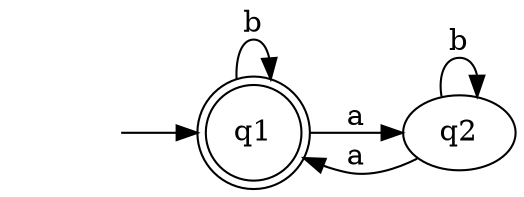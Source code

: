 digraph {
    rankdir = LR
    "" [shape = none]
    q1 [shape = "doublecircle" ]
    "" -> q1
    q1 -> q1 [label = "b"]
    q1 -> q2 [label = "a"]
    q2 -> q1 [label = "a"]
    q2 -> q2 [label = "b"]
}